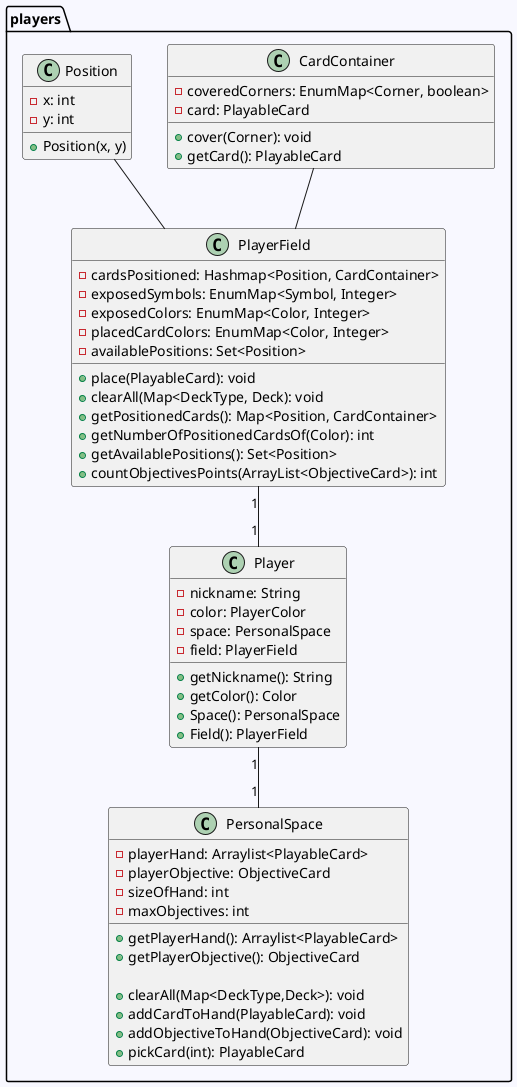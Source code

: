 @startuml PlayerUML

skinparam BackgroundColor ghostwhite

package players{
    class Player {
        -nickname: String
        -color: PlayerColor
        -space: PersonalSpace
        -field: PlayerField

        +getNickname(): String
        +getColor(): Color
        +Space(): PersonalSpace
        +Field(): PlayerField
    }

    class PersonalSpace {
        -playerHand: Arraylist<PlayableCard>
        -playerObjective: ObjectiveCard
        -sizeOfHand: int
        -maxObjectives: int

        +getPlayerHand(): Arraylist<PlayableCard>
        +getPlayerObjective(): ObjectiveCard

        '+clearAll(): void
        +clearAll(Map<DeckType,Deck>): void
        +addCardToHand(PlayableCard): void
        +addObjectiveToHand(ObjectiveCard): void
        +pickCard(int): PlayableCard
    }

    class PlayerField{
        -cardsPositioned: Hashmap<Position, CardContainer>
        -exposedSymbols: EnumMap<Symbol, Integer>
        -exposedColors: EnumMap<Color, Integer>
        -placedCardColors: EnumMap<Color, Integer>
        -availablePositions: Set<Position>

        +place(PlayableCard): void
        '+clearAll(): void
        +clearAll(Map<DeckType, Deck): void
        +getPositionedCards(): Map<Position, CardContainer>
        +getNumberOfPositionedCardsOf(Color): int
        +getAvailablePositions(): Set<Position>
        +countObjectivesPoints(ArrayList<ObjectiveCard>): int
    }

    Player "1" -- "1" PersonalSpace
    PlayerField "1" -- "1" Player

    class CardContainer{
        -coveredCorners: EnumMap<Corner, boolean>
        -card: PlayableCard

        +cover(Corner): void
        +getCard(): PlayableCard
    }

    class Position{
        -x: int
        -y: int

        +Position(x, y)
    }

    Position -- PlayerField
    CardContainer -- PlayerField
}

@enduml